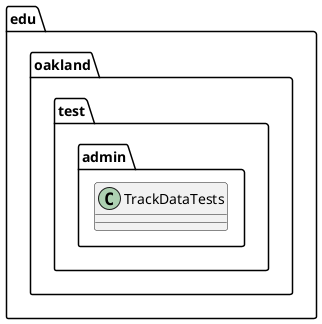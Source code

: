 @startuml LocationDataPointTests

package edu.oakland.test.admin {
    class TrackDataTests {
        
    }
}

@enduml
